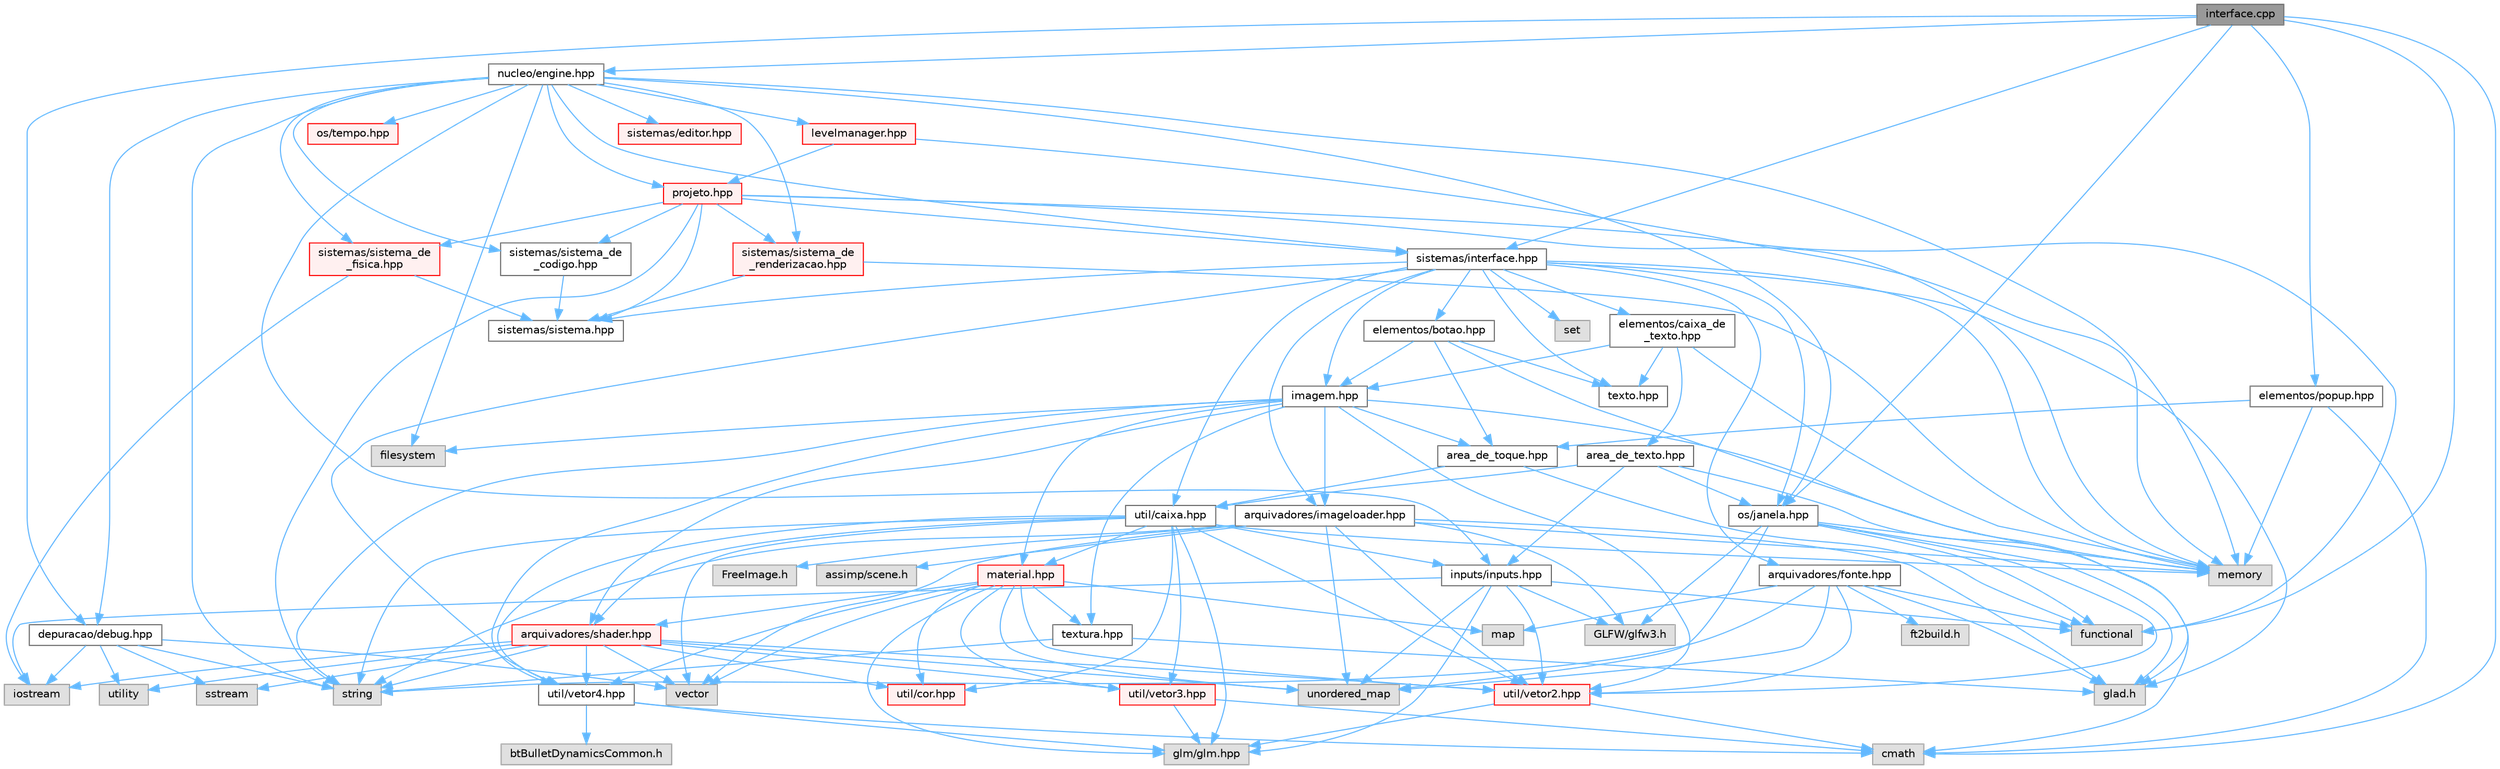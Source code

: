 digraph "interface.cpp"
{
 // LATEX_PDF_SIZE
  bgcolor="transparent";
  edge [fontname=Helvetica,fontsize=10,labelfontname=Helvetica,labelfontsize=10];
  node [fontname=Helvetica,fontsize=10,shape=box,height=0.2,width=0.4];
  Node1 [id="Node000001",label="interface.cpp",height=0.2,width=0.4,color="gray40", fillcolor="grey60", style="filled", fontcolor="black",tooltip=" "];
  Node1 -> Node2 [id="edge1_Node000001_Node000002",color="steelblue1",style="solid",tooltip=" "];
  Node2 [id="Node000002",label="sistemas/interface.hpp",height=0.2,width=0.4,color="grey40", fillcolor="white", style="filled",URL="$interface_8hpp_source.html",tooltip=" "];
  Node2 -> Node3 [id="edge2_Node000002_Node000003",color="steelblue1",style="solid",tooltip=" "];
  Node3 [id="Node000003",label="glad.h",height=0.2,width=0.4,color="grey60", fillcolor="#E0E0E0", style="filled",tooltip=" "];
  Node2 -> Node4 [id="edge3_Node000002_Node000004",color="steelblue1",style="solid",tooltip=" "];
  Node4 [id="Node000004",label="memory",height=0.2,width=0.4,color="grey60", fillcolor="#E0E0E0", style="filled",tooltip=" "];
  Node2 -> Node5 [id="edge4_Node000002_Node000005",color="steelblue1",style="solid",tooltip=" "];
  Node5 [id="Node000005",label="set",height=0.2,width=0.4,color="grey60", fillcolor="#E0E0E0", style="filled",tooltip=" "];
  Node2 -> Node6 [id="edge5_Node000002_Node000006",color="steelblue1",style="solid",tooltip=" "];
  Node6 [id="Node000006",label="sistemas/sistema.hpp",height=0.2,width=0.4,color="grey40", fillcolor="white", style="filled",URL="$sistemas_2sistema_8hpp.html",tooltip=" "];
  Node2 -> Node7 [id="edge6_Node000002_Node000007",color="steelblue1",style="solid",tooltip=" "];
  Node7 [id="Node000007",label="arquivadores/imageloader.hpp",height=0.2,width=0.4,color="grey40", fillcolor="white", style="filled",URL="$imageloader_8hpp.html",tooltip=" "];
  Node7 -> Node3 [id="edge7_Node000007_Node000003",color="steelblue1",style="solid",tooltip=" "];
  Node7 -> Node8 [id="edge8_Node000007_Node000008",color="steelblue1",style="solid",tooltip=" "];
  Node8 [id="Node000008",label="GLFW/glfw3.h",height=0.2,width=0.4,color="grey60", fillcolor="#E0E0E0", style="filled",tooltip=" "];
  Node7 -> Node9 [id="edge9_Node000007_Node000009",color="steelblue1",style="solid",tooltip=" "];
  Node9 [id="Node000009",label="string",height=0.2,width=0.4,color="grey60", fillcolor="#E0E0E0", style="filled",tooltip=" "];
  Node7 -> Node10 [id="edge10_Node000007_Node000010",color="steelblue1",style="solid",tooltip=" "];
  Node10 [id="Node000010",label="unordered_map",height=0.2,width=0.4,color="grey60", fillcolor="#E0E0E0", style="filled",tooltip=" "];
  Node7 -> Node11 [id="edge11_Node000007_Node000011",color="steelblue1",style="solid",tooltip=" "];
  Node11 [id="Node000011",label="FreeImage.h",height=0.2,width=0.4,color="grey60", fillcolor="#E0E0E0", style="filled",tooltip=" "];
  Node7 -> Node12 [id="edge12_Node000007_Node000012",color="steelblue1",style="solid",tooltip=" "];
  Node12 [id="Node000012",label="assimp/scene.h",height=0.2,width=0.4,color="grey60", fillcolor="#E0E0E0", style="filled",tooltip=" "];
  Node7 -> Node13 [id="edge13_Node000007_Node000013",color="steelblue1",style="solid",tooltip=" "];
  Node13 [id="Node000013",label="vector",height=0.2,width=0.4,color="grey60", fillcolor="#E0E0E0", style="filled",tooltip=" "];
  Node7 -> Node4 [id="edge14_Node000007_Node000004",color="steelblue1",style="solid",tooltip=" "];
  Node7 -> Node14 [id="edge15_Node000007_Node000014",color="steelblue1",style="solid",tooltip=" "];
  Node14 [id="Node000014",label="util/vetor2.hpp",height=0.2,width=0.4,color="red", fillcolor="#FFF0F0", style="filled",URL="$vetor2_8hpp.html",tooltip=" "];
  Node14 -> Node15 [id="edge16_Node000014_Node000015",color="steelblue1",style="solid",tooltip=" "];
  Node15 [id="Node000015",label="cmath",height=0.2,width=0.4,color="grey60", fillcolor="#E0E0E0", style="filled",tooltip=" "];
  Node14 -> Node18 [id="edge17_Node000014_Node000018",color="steelblue1",style="solid",tooltip=" "];
  Node18 [id="Node000018",label="glm/glm.hpp",height=0.2,width=0.4,color="grey60", fillcolor="#E0E0E0", style="filled",tooltip=" "];
  Node2 -> Node19 [id="edge18_Node000002_Node000019",color="steelblue1",style="solid",tooltip=" "];
  Node19 [id="Node000019",label="arquivadores/fonte.hpp",height=0.2,width=0.4,color="grey40", fillcolor="white", style="filled",URL="$fonte_8hpp.html",tooltip=" "];
  Node19 -> Node3 [id="edge19_Node000019_Node000003",color="steelblue1",style="solid",tooltip=" "];
  Node19 -> Node9 [id="edge20_Node000019_Node000009",color="steelblue1",style="solid",tooltip=" "];
  Node19 -> Node20 [id="edge21_Node000019_Node000020",color="steelblue1",style="solid",tooltip=" "];
  Node20 [id="Node000020",label="map",height=0.2,width=0.4,color="grey60", fillcolor="#E0E0E0", style="filled",tooltip=" "];
  Node19 -> Node10 [id="edge22_Node000019_Node000010",color="steelblue1",style="solid",tooltip=" "];
  Node19 -> Node21 [id="edge23_Node000019_Node000021",color="steelblue1",style="solid",tooltip=" "];
  Node21 [id="Node000021",label="ft2build.h",height=0.2,width=0.4,color="grey60", fillcolor="#E0E0E0", style="filled",tooltip=" "];
  Node19 -> Node14 [id="edge24_Node000019_Node000014",color="steelblue1",style="solid",tooltip=" "];
  Node19 -> Node22 [id="edge25_Node000019_Node000022",color="steelblue1",style="solid",tooltip=" "];
  Node22 [id="Node000022",label="functional",height=0.2,width=0.4,color="grey60", fillcolor="#E0E0E0", style="filled",tooltip=" "];
  Node2 -> Node23 [id="edge26_Node000002_Node000023",color="steelblue1",style="solid",tooltip=" "];
  Node23 [id="Node000023",label="util/caixa.hpp",height=0.2,width=0.4,color="grey40", fillcolor="white", style="filled",URL="$caixa_8hpp.html",tooltip=" "];
  Node23 -> Node9 [id="edge27_Node000023_Node000009",color="steelblue1",style="solid",tooltip=" "];
  Node23 -> Node4 [id="edge28_Node000023_Node000004",color="steelblue1",style="solid",tooltip=" "];
  Node23 -> Node13 [id="edge29_Node000023_Node000013",color="steelblue1",style="solid",tooltip=" "];
  Node23 -> Node24 [id="edge30_Node000023_Node000024",color="steelblue1",style="solid",tooltip=" "];
  Node24 [id="Node000024",label="material.hpp",height=0.2,width=0.4,color="red", fillcolor="#FFF0F0", style="filled",URL="$material_8hpp.html",tooltip=" "];
  Node24 -> Node10 [id="edge31_Node000024_Node000010",color="steelblue1",style="solid",tooltip=" "];
  Node24 -> Node13 [id="edge32_Node000024_Node000013",color="steelblue1",style="solid",tooltip=" "];
  Node24 -> Node20 [id="edge33_Node000024_Node000020",color="steelblue1",style="solid",tooltip=" "];
  Node24 -> Node25 [id="edge34_Node000024_Node000025",color="steelblue1",style="solid",tooltip=" "];
  Node25 [id="Node000025",label="arquivadores/shader.hpp",height=0.2,width=0.4,color="red", fillcolor="#FFF0F0", style="filled",URL="$shader_8hpp.html",tooltip="Gerencia os shaders GLSL."];
  Node25 -> Node9 [id="edge35_Node000025_Node000009",color="steelblue1",style="solid",tooltip=" "];
  Node25 -> Node27 [id="edge36_Node000025_Node000027",color="steelblue1",style="solid",tooltip=" "];
  Node27 [id="Node000027",label="sstream",height=0.2,width=0.4,color="grey60", fillcolor="#E0E0E0", style="filled",tooltip=" "];
  Node25 -> Node28 [id="edge37_Node000025_Node000028",color="steelblue1",style="solid",tooltip=" "];
  Node28 [id="Node000028",label="iostream",height=0.2,width=0.4,color="grey60", fillcolor="#E0E0E0", style="filled",tooltip=" "];
  Node25 -> Node13 [id="edge38_Node000025_Node000013",color="steelblue1",style="solid",tooltip=" "];
  Node25 -> Node29 [id="edge39_Node000025_Node000029",color="steelblue1",style="solid",tooltip=" "];
  Node29 [id="Node000029",label="utility",height=0.2,width=0.4,color="grey60", fillcolor="#E0E0E0", style="filled",tooltip=" "];
  Node25 -> Node10 [id="edge40_Node000025_Node000010",color="steelblue1",style="solid",tooltip=" "];
  Node25 -> Node31 [id="edge41_Node000025_Node000031",color="steelblue1",style="solid",tooltip=" "];
  Node31 [id="Node000031",label="util/vetor4.hpp",height=0.2,width=0.4,color="grey40", fillcolor="white", style="filled",URL="$vetor4_8hpp.html",tooltip=" "];
  Node31 -> Node15 [id="edge42_Node000031_Node000015",color="steelblue1",style="solid",tooltip=" "];
  Node31 -> Node18 [id="edge43_Node000031_Node000018",color="steelblue1",style="solid",tooltip=" "];
  Node31 -> Node32 [id="edge44_Node000031_Node000032",color="steelblue1",style="solid",tooltip=" "];
  Node32 [id="Node000032",label="btBulletDynamicsCommon.h",height=0.2,width=0.4,color="grey60", fillcolor="#E0E0E0", style="filled",tooltip=" "];
  Node25 -> Node14 [id="edge45_Node000025_Node000014",color="steelblue1",style="solid",tooltip=" "];
  Node25 -> Node33 [id="edge46_Node000025_Node000033",color="steelblue1",style="solid",tooltip=" "];
  Node33 [id="Node000033",label="util/vetor3.hpp",height=0.2,width=0.4,color="red", fillcolor="#FFF0F0", style="filled",URL="$vetor3_8hpp.html",tooltip=" "];
  Node33 -> Node15 [id="edge47_Node000033_Node000015",color="steelblue1",style="solid",tooltip=" "];
  Node33 -> Node18 [id="edge48_Node000033_Node000018",color="steelblue1",style="solid",tooltip=" "];
  Node25 -> Node34 [id="edge49_Node000025_Node000034",color="steelblue1",style="solid",tooltip=" "];
  Node34 [id="Node000034",label="util/cor.hpp",height=0.2,width=0.4,color="red", fillcolor="#FFF0F0", style="filled",URL="$cor_8hpp.html",tooltip=" "];
  Node24 -> Node36 [id="edge50_Node000024_Node000036",color="steelblue1",style="solid",tooltip=" "];
  Node36 [id="Node000036",label="textura.hpp",height=0.2,width=0.4,color="grey40", fillcolor="white", style="filled",URL="$textura_8hpp.html",tooltip=" "];
  Node36 -> Node9 [id="edge51_Node000036_Node000009",color="steelblue1",style="solid",tooltip=" "];
  Node36 -> Node3 [id="edge52_Node000036_Node000003",color="steelblue1",style="solid",tooltip=" "];
  Node24 -> Node14 [id="edge53_Node000024_Node000014",color="steelblue1",style="solid",tooltip=" "];
  Node24 -> Node33 [id="edge54_Node000024_Node000033",color="steelblue1",style="solid",tooltip=" "];
  Node24 -> Node31 [id="edge55_Node000024_Node000031",color="steelblue1",style="solid",tooltip=" "];
  Node24 -> Node18 [id="edge56_Node000024_Node000018",color="steelblue1",style="solid",tooltip=" "];
  Node24 -> Node34 [id="edge57_Node000024_Node000034",color="steelblue1",style="solid",tooltip=" "];
  Node23 -> Node14 [id="edge58_Node000023_Node000014",color="steelblue1",style="solid",tooltip=" "];
  Node23 -> Node33 [id="edge59_Node000023_Node000033",color="steelblue1",style="solid",tooltip=" "];
  Node23 -> Node34 [id="edge60_Node000023_Node000034",color="steelblue1",style="solid",tooltip=" "];
  Node23 -> Node31 [id="edge61_Node000023_Node000031",color="steelblue1",style="solid",tooltip=" "];
  Node23 -> Node18 [id="edge62_Node000023_Node000018",color="steelblue1",style="solid",tooltip=" "];
  Node23 -> Node25 [id="edge63_Node000023_Node000025",color="steelblue1",style="solid",tooltip=" "];
  Node23 -> Node37 [id="edge64_Node000023_Node000037",color="steelblue1",style="solid",tooltip=" "];
  Node37 [id="Node000037",label="inputs/inputs.hpp",height=0.2,width=0.4,color="grey40", fillcolor="white", style="filled",URL="$inputs_8hpp.html",tooltip=" "];
  Node37 -> Node8 [id="edge65_Node000037_Node000008",color="steelblue1",style="solid",tooltip=" "];
  Node37 -> Node28 [id="edge66_Node000037_Node000028",color="steelblue1",style="solid",tooltip=" "];
  Node37 -> Node10 [id="edge67_Node000037_Node000010",color="steelblue1",style="solid",tooltip=" "];
  Node37 -> Node22 [id="edge68_Node000037_Node000022",color="steelblue1",style="solid",tooltip=" "];
  Node37 -> Node18 [id="edge69_Node000037_Node000018",color="steelblue1",style="solid",tooltip=" "];
  Node37 -> Node14 [id="edge70_Node000037_Node000014",color="steelblue1",style="solid",tooltip=" "];
  Node2 -> Node38 [id="edge71_Node000002_Node000038",color="steelblue1",style="solid",tooltip=" "];
  Node38 [id="Node000038",label="elementos/botao.hpp",height=0.2,width=0.4,color="grey40", fillcolor="white", style="filled",URL="$botao_8hpp.html",tooltip=" "];
  Node38 -> Node39 [id="edge72_Node000038_Node000039",color="steelblue1",style="solid",tooltip=" "];
  Node39 [id="Node000039",label="imagem.hpp",height=0.2,width=0.4,color="grey40", fillcolor="white", style="filled",URL="$imagem_8hpp.html",tooltip=" "];
  Node39 -> Node3 [id="edge73_Node000039_Node000003",color="steelblue1",style="solid",tooltip=" "];
  Node39 -> Node9 [id="edge74_Node000039_Node000009",color="steelblue1",style="solid",tooltip=" "];
  Node39 -> Node40 [id="edge75_Node000039_Node000040",color="steelblue1",style="solid",tooltip=" "];
  Node40 [id="Node000040",label="filesystem",height=0.2,width=0.4,color="grey60", fillcolor="#E0E0E0", style="filled",tooltip=" "];
  Node39 -> Node41 [id="edge76_Node000039_Node000041",color="steelblue1",style="solid",tooltip=" "];
  Node41 [id="Node000041",label="area_de_toque.hpp",height=0.2,width=0.4,color="grey40", fillcolor="white", style="filled",URL="$area__de__toque_8hpp.html",tooltip=" "];
  Node41 -> Node22 [id="edge77_Node000041_Node000022",color="steelblue1",style="solid",tooltip=" "];
  Node41 -> Node23 [id="edge78_Node000041_Node000023",color="steelblue1",style="solid",tooltip=" "];
  Node39 -> Node14 [id="edge79_Node000039_Node000014",color="steelblue1",style="solid",tooltip=" "];
  Node39 -> Node31 [id="edge80_Node000039_Node000031",color="steelblue1",style="solid",tooltip=" "];
  Node39 -> Node24 [id="edge81_Node000039_Node000024",color="steelblue1",style="solid",tooltip=" "];
  Node39 -> Node36 [id="edge82_Node000039_Node000036",color="steelblue1",style="solid",tooltip=" "];
  Node39 -> Node25 [id="edge83_Node000039_Node000025",color="steelblue1",style="solid",tooltip=" "];
  Node39 -> Node7 [id="edge84_Node000039_Node000007",color="steelblue1",style="solid",tooltip=" "];
  Node38 -> Node42 [id="edge85_Node000038_Node000042",color="steelblue1",style="solid",tooltip=" "];
  Node42 [id="Node000042",label="texto.hpp",height=0.2,width=0.4,color="grey40", fillcolor="white", style="filled",URL="$texto_8hpp.html",tooltip=" "];
  Node38 -> Node41 [id="edge86_Node000038_Node000041",color="steelblue1",style="solid",tooltip=" "];
  Node38 -> Node4 [id="edge87_Node000038_Node000004",color="steelblue1",style="solid",tooltip=" "];
  Node2 -> Node43 [id="edge88_Node000002_Node000043",color="steelblue1",style="solid",tooltip=" "];
  Node43 [id="Node000043",label="elementos/caixa_de\l_texto.hpp",height=0.2,width=0.4,color="grey40", fillcolor="white", style="filled",URL="$caixa__de__texto_8hpp.html",tooltip=" "];
  Node43 -> Node39 [id="edge89_Node000043_Node000039",color="steelblue1",style="solid",tooltip=" "];
  Node43 -> Node42 [id="edge90_Node000043_Node000042",color="steelblue1",style="solid",tooltip=" "];
  Node43 -> Node44 [id="edge91_Node000043_Node000044",color="steelblue1",style="solid",tooltip=" "];
  Node44 [id="Node000044",label="area_de_texto.hpp",height=0.2,width=0.4,color="grey40", fillcolor="white", style="filled",URL="$area__de__texto_8hpp.html",tooltip=" "];
  Node44 -> Node23 [id="edge92_Node000044_Node000023",color="steelblue1",style="solid",tooltip=" "];
  Node44 -> Node37 [id="edge93_Node000044_Node000037",color="steelblue1",style="solid",tooltip=" "];
  Node44 -> Node45 [id="edge94_Node000044_Node000045",color="steelblue1",style="solid",tooltip=" "];
  Node45 [id="Node000045",label="os/janela.hpp",height=0.2,width=0.4,color="grey40", fillcolor="white", style="filled",URL="$janela_8hpp_source.html",tooltip=" "];
  Node45 -> Node22 [id="edge95_Node000045_Node000022",color="steelblue1",style="solid",tooltip=" "];
  Node45 -> Node4 [id="edge96_Node000045_Node000004",color="steelblue1",style="solid",tooltip=" "];
  Node45 -> Node10 [id="edge97_Node000045_Node000010",color="steelblue1",style="solid",tooltip=" "];
  Node45 -> Node3 [id="edge98_Node000045_Node000003",color="steelblue1",style="solid",tooltip=" "];
  Node45 -> Node8 [id="edge99_Node000045_Node000008",color="steelblue1",style="solid",tooltip=" "];
  Node45 -> Node14 [id="edge100_Node000045_Node000014",color="steelblue1",style="solid",tooltip=" "];
  Node44 -> Node15 [id="edge101_Node000044_Node000015",color="steelblue1",style="solid",tooltip=" "];
  Node43 -> Node4 [id="edge102_Node000043_Node000004",color="steelblue1",style="solid",tooltip=" "];
  Node2 -> Node39 [id="edge103_Node000002_Node000039",color="steelblue1",style="solid",tooltip=" "];
  Node2 -> Node42 [id="edge104_Node000002_Node000042",color="steelblue1",style="solid",tooltip=" "];
  Node2 -> Node31 [id="edge105_Node000002_Node000031",color="steelblue1",style="solid",tooltip=" "];
  Node2 -> Node45 [id="edge106_Node000002_Node000045",color="steelblue1",style="solid",tooltip=" "];
  Node1 -> Node45 [id="edge107_Node000001_Node000045",color="steelblue1",style="solid",tooltip=" "];
  Node1 -> Node46 [id="edge108_Node000001_Node000046",color="steelblue1",style="solid",tooltip=" "];
  Node46 [id="Node000046",label="nucleo/engine.hpp",height=0.2,width=0.4,color="grey40", fillcolor="white", style="filled",URL="$engine_8hpp.html",tooltip=" "];
  Node46 -> Node9 [id="edge109_Node000046_Node000009",color="steelblue1",style="solid",tooltip=" "];
  Node46 -> Node4 [id="edge110_Node000046_Node000004",color="steelblue1",style="solid",tooltip=" "];
  Node46 -> Node40 [id="edge111_Node000046_Node000040",color="steelblue1",style="solid",tooltip=" "];
  Node46 -> Node47 [id="edge112_Node000046_Node000047",color="steelblue1",style="solid",tooltip=" "];
  Node47 [id="Node000047",label="depuracao/debug.hpp",height=0.2,width=0.4,color="grey40", fillcolor="white", style="filled",URL="$debug_8hpp.html",tooltip=" "];
  Node47 -> Node13 [id="edge113_Node000047_Node000013",color="steelblue1",style="solid",tooltip=" "];
  Node47 -> Node29 [id="edge114_Node000047_Node000029",color="steelblue1",style="solid",tooltip=" "];
  Node47 -> Node9 [id="edge115_Node000047_Node000009",color="steelblue1",style="solid",tooltip=" "];
  Node47 -> Node28 [id="edge116_Node000047_Node000028",color="steelblue1",style="solid",tooltip=" "];
  Node47 -> Node27 [id="edge117_Node000047_Node000027",color="steelblue1",style="solid",tooltip=" "];
  Node46 -> Node45 [id="edge118_Node000046_Node000045",color="steelblue1",style="solid",tooltip=" "];
  Node46 -> Node48 [id="edge119_Node000046_Node000048",color="steelblue1",style="solid",tooltip=" "];
  Node48 [id="Node000048",label="os/tempo.hpp",height=0.2,width=0.4,color="red", fillcolor="#FFF0F0", style="filled",URL="$tempo_8hpp.html",tooltip="Inicia e gerencia o tempo."];
  Node46 -> Node37 [id="edge120_Node000046_Node000037",color="steelblue1",style="solid",tooltip=" "];
  Node46 -> Node51 [id="edge121_Node000046_Node000051",color="steelblue1",style="solid",tooltip=" "];
  Node51 [id="Node000051",label="sistemas/sistema_de\l_renderizacao.hpp",height=0.2,width=0.4,color="red", fillcolor="#FFF0F0", style="filled",URL="$sistema__de__renderizacao_8hpp.html",tooltip=" "];
  Node51 -> Node6 [id="edge122_Node000051_Node000006",color="steelblue1",style="solid",tooltip=" "];
  Node51 -> Node4 [id="edge123_Node000051_Node000004",color="steelblue1",style="solid",tooltip=" "];
  Node46 -> Node2 [id="edge124_Node000046_Node000002",color="steelblue1",style="solid",tooltip=" "];
  Node46 -> Node69 [id="edge125_Node000046_Node000069",color="steelblue1",style="solid",tooltip=" "];
  Node69 [id="Node000069",label="sistemas/sistema_de\l_codigo.hpp",height=0.2,width=0.4,color="grey40", fillcolor="white", style="filled",URL="$sistema__de__codigo_8hpp.html",tooltip=" "];
  Node69 -> Node6 [id="edge126_Node000069_Node000006",color="steelblue1",style="solid",tooltip=" "];
  Node46 -> Node70 [id="edge127_Node000046_Node000070",color="steelblue1",style="solid",tooltip=" "];
  Node70 [id="Node000070",label="sistemas/sistema_de\l_fisica.hpp",height=0.2,width=0.4,color="red", fillcolor="#FFF0F0", style="filled",URL="$sistema__de__fisica_8hpp.html",tooltip=" "];
  Node70 -> Node6 [id="edge128_Node000070_Node000006",color="steelblue1",style="solid",tooltip=" "];
  Node70 -> Node28 [id="edge129_Node000070_Node000028",color="steelblue1",style="solid",tooltip=" "];
  Node46 -> Node71 [id="edge130_Node000046_Node000071",color="steelblue1",style="solid",tooltip=" "];
  Node71 [id="Node000071",label="levelmanager.hpp",height=0.2,width=0.4,color="red", fillcolor="#FFF0F0", style="filled",URL="$levelmanager_8hpp.html",tooltip="Gerencia as fases."];
  Node71 -> Node77 [id="edge131_Node000071_Node000077",color="steelblue1",style="solid",tooltip=" "];
  Node77 [id="Node000077",label="projeto.hpp",height=0.2,width=0.4,color="red", fillcolor="#FFF0F0", style="filled",URL="$projeto_8hpp.html",tooltip="Classe projeto."];
  Node77 -> Node9 [id="edge132_Node000077_Node000009",color="steelblue1",style="solid",tooltip=" "];
  Node77 -> Node22 [id="edge133_Node000077_Node000022",color="steelblue1",style="solid",tooltip=" "];
  Node77 -> Node4 [id="edge134_Node000077_Node000004",color="steelblue1",style="solid",tooltip=" "];
  Node77 -> Node6 [id="edge135_Node000077_Node000006",color="steelblue1",style="solid",tooltip=" "];
  Node77 -> Node70 [id="edge136_Node000077_Node000070",color="steelblue1",style="solid",tooltip=" "];
  Node77 -> Node51 [id="edge137_Node000077_Node000051",color="steelblue1",style="solid",tooltip=" "];
  Node77 -> Node69 [id="edge138_Node000077_Node000069",color="steelblue1",style="solid",tooltip=" "];
  Node77 -> Node2 [id="edge139_Node000077_Node000002",color="steelblue1",style="solid",tooltip=" "];
  Node71 -> Node4 [id="edge140_Node000071_Node000004",color="steelblue1",style="solid",tooltip=" "];
  Node46 -> Node77 [id="edge141_Node000046_Node000077",color="steelblue1",style="solid",tooltip=" "];
  Node46 -> Node80 [id="edge142_Node000046_Node000080",color="steelblue1",style="solid",tooltip=" "];
  Node80 [id="Node000080",label="sistemas/editor.hpp",height=0.2,width=0.4,color="red", fillcolor="#FFF0F0", style="filled",URL="$editor_8hpp.html",tooltip=" "];
  Node1 -> Node47 [id="edge143_Node000001_Node000047",color="steelblue1",style="solid",tooltip=" "];
  Node1 -> Node82 [id="edge144_Node000001_Node000082",color="steelblue1",style="solid",tooltip=" "];
  Node82 [id="Node000082",label="elementos/popup.hpp",height=0.2,width=0.4,color="grey40", fillcolor="white", style="filled",URL="$popup_8hpp.html",tooltip=" "];
  Node82 -> Node41 [id="edge145_Node000082_Node000041",color="steelblue1",style="solid",tooltip=" "];
  Node82 -> Node4 [id="edge146_Node000082_Node000004",color="steelblue1",style="solid",tooltip=" "];
  Node82 -> Node15 [id="edge147_Node000082_Node000015",color="steelblue1",style="solid",tooltip=" "];
  Node1 -> Node15 [id="edge148_Node000001_Node000015",color="steelblue1",style="solid",tooltip=" "];
  Node1 -> Node22 [id="edge149_Node000001_Node000022",color="steelblue1",style="solid",tooltip=" "];
}
